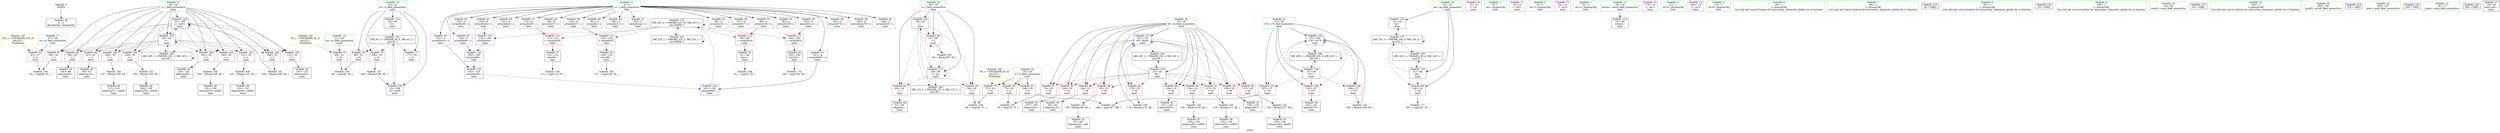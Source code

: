 digraph "SVFG" {
	label="SVFG";

	Node0x55986114bc00 [shape=record,color=grey,label="{NodeID: 0\nNullPtr}"];
	Node0x55986114bc00 -> Node0x559861132400[style=solid];
	Node0x55986114cab0 [shape=record,color=red,label="{NodeID: 97\n80\<--35\n\<--j\nmain\n}"];
	Node0x55986114cab0 -> Node0x5598611558a0[style=solid];
	Node0x559861132ba0 [shape=record,color=green,label="{NodeID: 14\n21\<--22\ntn\<--tn_field_insensitive\nmain\n}"];
	Node0x559861132ba0 -> Node0x55986114eff0[style=solid];
	Node0x559861150b20 [shape=record,color=yellow,style=double,label="{NodeID: 194\n4V_1 = ENCHI(MR_4V_0)\npts\{22 \}\nFun[main]}"];
	Node0x559861150b20 -> Node0x55986114eff0[style=dashed];
	Node0x55986114d610 [shape=record,color=red,label="{NodeID: 111\n102\<--101\n\<--arrayidx21\nmain\n}"];
	Node0x55986114d610 -> Node0x55986114be80[style=solid];
	Node0x5598611325d0 [shape=record,color=black,label="{NodeID: 28\n61\<--60\nidxprom\<--\nmain\n}"];
	Node0x5598611528b0 [shape=record,color=blue,label="{NodeID: 125\n31\<--40\nok\<--\nmain\n}"];
	Node0x5598611528b0 -> Node0x55986115cdd0[style=dashed];
	Node0x55986114c500 [shape=record,color=black,label="{NodeID: 42\n133\<--132\nidxprom43\<--\nmain\n}"];
	Node0x55986114e080 [shape=record,color=purple,label="{NodeID: 56\n108\<--4\narrayidx25\<--s\nmain\n}"];
	Node0x5598611540a0 [shape=record,color=grey,label="{NodeID: 153\n138 = Binary(137, 46, )\n}"];
	Node0x5598611540a0 -> Node0x55986114c5d0[style=solid];
	Node0x55986114ebe0 [shape=record,color=purple,label="{NodeID: 70\n41\<--6\n\<--.str\nmain\n}"];
	Node0x5598611555a0 [shape=record,color=grey,label="{NodeID: 167\n76 = cmp(74, 75, )\n}"];
	Node0x55986114f740 [shape=record,color=red,label="{NodeID: 84\n60\<--29\n\<--i\nmain\n}"];
	Node0x55986114f740 -> Node0x5598611325d0[style=solid];
	Node0x5598611315d0 [shape=record,color=green,label="{NodeID: 1\n6\<--1\n.str\<--dummyObj\nGlob }"];
	Node0x55986115e1d0 [shape=record,color=black,label="{NodeID: 181\nMR_6V_3 = PHI(MR_6V_4, MR_6V_2, )\npts\{24 \}\n}"];
	Node0x55986115e1d0 -> Node0x55986114f0c0[style=dashed];
	Node0x55986115e1d0 -> Node0x55986114f190[style=dashed];
	Node0x55986115e1d0 -> Node0x55986114f260[style=dashed];
	Node0x55986115e1d0 -> Node0x559861152cc0[style=dashed];
	Node0x55986114cb80 [shape=record,color=red,label="{NodeID: 98\n87\<--35\n\<--j\nmain\n}"];
	Node0x55986114cb80 -> Node0x559861132770[style=solid];
	Node0x5598611330b0 [shape=record,color=green,label="{NodeID: 15\n23\<--24\ntt\<--tt_field_insensitive\nmain\n}"];
	Node0x5598611330b0 -> Node0x55986114f0c0[style=solid];
	Node0x5598611330b0 -> Node0x55986114f190[style=solid];
	Node0x5598611330b0 -> Node0x55986114f260[style=solid];
	Node0x5598611330b0 -> Node0x55986114d950[style=solid];
	Node0x5598611330b0 -> Node0x559861152cc0[style=solid];
	Node0x55986114d6e0 [shape=record,color=red,label="{NodeID: 112\n113\<--112\n\<--arrayidx28\nmain\n}"];
	Node0x55986114d6e0 -> Node0x55986114c0f0[style=solid];
	Node0x5598611326a0 [shape=record,color=black,label="{NodeID: 29\n85\<--84\nidxprom13\<--\nmain\n}"];
	Node0x559861152980 [shape=record,color=blue,label="{NodeID: 126\n35\<--169\nj\<--inc63\nmain\n}"];
	Node0x559861152980 -> Node0x55986114cab0[style=dashed];
	Node0x559861152980 -> Node0x55986114cb80[style=dashed];
	Node0x559861152980 -> Node0x55986114cc50[style=dashed];
	Node0x559861152980 -> Node0x55986114cd20[style=dashed];
	Node0x559861152980 -> Node0x55986114cdf0[style=dashed];
	Node0x559861152980 -> Node0x55986114cec0[style=dashed];
	Node0x559861152980 -> Node0x55986114cf90[style=dashed];
	Node0x559861152980 -> Node0x55986114d060[style=dashed];
	Node0x559861152980 -> Node0x55986114d130[style=dashed];
	Node0x559861152980 -> Node0x55986114d200[style=dashed];
	Node0x559861152980 -> Node0x5598611524a0[style=dashed];
	Node0x559861152980 -> Node0x559861152980[style=dashed];
	Node0x559861152980 -> Node0x55986115f5d0[style=dashed];
	Node0x55986114c5d0 [shape=record,color=black,label="{NodeID: 43\n139\<--138\nidxprom46\<--add45\nmain\n}"];
	Node0x55986114e150 [shape=record,color=purple,label="{NodeID: 57\n112\<--4\narrayidx28\<--s\nmain\n}"];
	Node0x55986114e150 -> Node0x55986114d6e0[style=solid];
	Node0x559861154220 [shape=record,color=grey,label="{NodeID: 154\n200 = Binary(199, 46, )\n}"];
	Node0x559861154220 -> Node0x559861152bf0[style=solid];
	Node0x55986114ecb0 [shape=record,color=purple,label="{NodeID: 71\n52\<--8\n\<--.str.1\nmain\n}"];
	Node0x559861155720 [shape=record,color=grey,label="{NodeID: 168\n92 = cmp(91, 93, )\n}"];
	Node0x55986114f810 [shape=record,color=red,label="{NodeID: 85\n67\<--29\n\<--i\nmain\n}"];
	Node0x55986114f810 -> Node0x559861154520[style=solid];
	Node0x55986114b2e0 [shape=record,color=green,label="{NodeID: 2\n8\<--1\n.str.1\<--dummyObj\nGlob }"];
	Node0x55986115e6d0 [shape=record,color=black,label="{NodeID: 182\nMR_12V_2 = PHI(MR_12V_4, MR_12V_1, )\npts\{30 \}\n}"];
	Node0x55986115e6d0 -> Node0x559861152160[style=dashed];
	Node0x55986114cc50 [shape=record,color=red,label="{NodeID: 99\n99\<--35\n\<--j\nmain\n}"];
	Node0x55986114cc50 -> Node0x55986114bdb0[style=solid];
	Node0x559861133180 [shape=record,color=green,label="{NodeID: 16\n25\<--26\nh\<--h_field_insensitive\nmain\n}"];
	Node0x559861133180 -> Node0x55986114f330[style=solid];
	Node0x559861133180 -> Node0x55986114f400[style=solid];
	Node0x559861133180 -> Node0x55986114f4d0[style=solid];
	Node0x559861150ce0 [shape=record,color=yellow,style=double,label="{NodeID: 196\n8V_1 = ENCHI(MR_8V_0)\npts\{26 \}\nFun[main]}"];
	Node0x559861150ce0 -> Node0x55986114f330[style=dashed];
	Node0x559861150ce0 -> Node0x55986114f400[style=dashed];
	Node0x559861150ce0 -> Node0x55986114f4d0[style=dashed];
	Node0x55986114d7b0 [shape=record,color=red,label="{NodeID: 113\n125\<--124\n\<--arrayidx37\nmain\n}"];
	Node0x55986114d7b0 -> Node0x55986114c360[style=solid];
	Node0x559861132770 [shape=record,color=black,label="{NodeID: 30\n88\<--87\nidxprom15\<--\nmain\n}"];
	Node0x559861152a50 [shape=record,color=blue,label="{NodeID: 127\n33\<--174\ni6\<--inc66\nmain\n}"];
	Node0x559861152a50 -> Node0x55986114f9b0[style=dashed];
	Node0x559861152a50 -> Node0x55986114fa80[style=dashed];
	Node0x559861152a50 -> Node0x55986114fb50[style=dashed];
	Node0x559861152a50 -> Node0x55986114fc20[style=dashed];
	Node0x559861152a50 -> Node0x55986114fcf0[style=dashed];
	Node0x559861152a50 -> Node0x55986114fdc0[style=dashed];
	Node0x559861152a50 -> Node0x55986114fe90[style=dashed];
	Node0x559861152a50 -> Node0x55986114ff60[style=dashed];
	Node0x559861152a50 -> Node0x559861150030[style=dashed];
	Node0x559861152a50 -> Node0x55986114c9e0[style=dashed];
	Node0x559861152a50 -> Node0x559861152a50[style=dashed];
	Node0x559861152a50 -> Node0x55986115f0d0[style=dashed];
	Node0x55986114c6a0 [shape=record,color=black,label="{NodeID: 44\n142\<--141\nidxprom48\<--\nmain\n}"];
	Node0x55986114e220 [shape=record,color=purple,label="{NodeID: 58\n120\<--4\narrayidx34\<--s\nmain\n}"];
	Node0x5598611543a0 [shape=record,color=grey,label="{NodeID: 155\n118 = Binary(117, 46, )\n}"];
	Node0x5598611543a0 -> Node0x55986114c1c0[style=solid];
	Node0x55986114ed80 [shape=record,color=purple,label="{NodeID: 72\n64\<--10\n\<--.str.2\nmain\n}"];
	Node0x5598611558a0 [shape=record,color=grey,label="{NodeID: 169\n82 = cmp(80, 81, )\n}"];
	Node0x55986114f8e0 [shape=record,color=red,label="{NodeID: 86\n182\<--31\n\<--ok\nmain\n}"];
	Node0x55986114f8e0 -> Node0x559861155ba0[style=solid];
	Node0x55986114b370 [shape=record,color=green,label="{NodeID: 3\n10\<--1\n.str.2\<--dummyObj\nGlob }"];
	Node0x55986115ebd0 [shape=record,color=black,label="{NodeID: 183\nMR_14V_2 = PHI(MR_14V_4, MR_14V_1, )\npts\{32 \}\n}"];
	Node0x55986115ebd0 -> Node0x559861152300[style=dashed];
	Node0x55986114cd20 [shape=record,color=red,label="{NodeID: 100\n109\<--35\n\<--j\nmain\n}"];
	Node0x55986114cd20 -> Node0x559861154820[style=solid];
	Node0x559861133250 [shape=record,color=green,label="{NodeID: 17\n27\<--28\nw\<--w_field_insensitive\nmain\n}"];
	Node0x559861133250 -> Node0x55986114f5a0[style=solid];
	Node0x559861150dc0 [shape=record,color=yellow,style=double,label="{NodeID: 197\n10V_1 = ENCHI(MR_10V_0)\npts\{28 \}\nFun[main]}"];
	Node0x559861150dc0 -> Node0x55986114f5a0[style=dashed];
	Node0x55986114d880 [shape=record,color=blue,label="{NodeID: 114\n19\<--40\nretval\<--\nmain\n}"];
	Node0x55986114bc90 [shape=record,color=black,label="{NodeID: 31\n91\<--90\nconv\<--\nmain\n}"];
	Node0x55986114bc90 -> Node0x559861155720[style=solid];
	Node0x559861152b20 [shape=record,color=blue,label="{NodeID: 128\n37\<--40\ni70\<--\nmain\n}"];
	Node0x559861152b20 -> Node0x55986114d2d0[style=dashed];
	Node0x559861152b20 -> Node0x55986114d3a0[style=dashed];
	Node0x559861152b20 -> Node0x55986114d470[style=dashed];
	Node0x559861152b20 -> Node0x559861152bf0[style=dashed];
	Node0x559861152b20 -> Node0x55986115fad0[style=dashed];
	Node0x55986114c770 [shape=record,color=black,label="{NodeID: 45\n147\<--146\nidxprom50\<--\nmain\n}"];
	Node0x55986114e2f0 [shape=record,color=purple,label="{NodeID: 59\n124\<--4\narrayidx37\<--s\nmain\n}"];
	Node0x55986114e2f0 -> Node0x55986114d7b0[style=solid];
	Node0x559861154520 [shape=record,color=grey,label="{NodeID: 156\n68 = Binary(67, 46, )\n}"];
	Node0x559861154520 -> Node0x559861152230[style=solid];
	Node0x55986114ee50 [shape=record,color=purple,label="{NodeID: 73\n178\<--12\n\<--.str.3\nmain\n}"];
	Node0x559861155a20 [shape=record,color=grey,label="{NodeID: 170\n104 = cmp(103, 93, )\n}"];
	Node0x55986114f9b0 [shape=record,color=red,label="{NodeID: 87\n74\<--33\n\<--i6\nmain\n}"];
	Node0x55986114f9b0 -> Node0x5598611555a0[style=solid];
	Node0x559861131a20 [shape=record,color=green,label="{NodeID: 4\n12\<--1\n.str.3\<--dummyObj\nGlob }"];
	Node0x55986115f0d0 [shape=record,color=black,label="{NodeID: 184\nMR_16V_2 = PHI(MR_16V_4, MR_16V_1, )\npts\{34 \}\n}"];
	Node0x55986115f0d0 -> Node0x5598611523d0[style=dashed];
	Node0x55986114cdf0 [shape=record,color=red,label="{NodeID: 101\n121\<--35\n\<--j\nmain\n}"];
	Node0x55986114cdf0 -> Node0x559861154b20[style=solid];
	Node0x559861131cf0 [shape=record,color=green,label="{NodeID: 18\n29\<--30\ni\<--i_field_insensitive\nmain\n}"];
	Node0x559861131cf0 -> Node0x55986114f670[style=solid];
	Node0x559861131cf0 -> Node0x55986114f740[style=solid];
	Node0x559861131cf0 -> Node0x55986114f810[style=solid];
	Node0x559861131cf0 -> Node0x559861152160[style=solid];
	Node0x559861131cf0 -> Node0x559861152230[style=solid];
	Node0x55986114d950 [shape=record,color=blue,label="{NodeID: 115\n23\<--46\ntt\<--\nmain\n}"];
	Node0x55986114d950 -> Node0x55986115e1d0[style=dashed];
	Node0x55986114bd20 [shape=record,color=black,label="{NodeID: 32\n97\<--96\nidxprom18\<--add\nmain\n}"];
	Node0x559861152bf0 [shape=record,color=blue,label="{NodeID: 129\n37\<--200\ni70\<--inc79\nmain\n}"];
	Node0x559861152bf0 -> Node0x55986114d2d0[style=dashed];
	Node0x559861152bf0 -> Node0x55986114d3a0[style=dashed];
	Node0x559861152bf0 -> Node0x55986114d470[style=dashed];
	Node0x559861152bf0 -> Node0x559861152bf0[style=dashed];
	Node0x559861152bf0 -> Node0x55986115fad0[style=dashed];
	Node0x55986114c840 [shape=record,color=black,label="{NodeID: 46\n151\<--150\nidxprom53\<--add52\nmain\n}"];
	Node0x55986114e3c0 [shape=record,color=purple,label="{NodeID: 60\n131\<--4\narrayidx42\<--s\nmain\n}"];
	Node0x5598611546a0 [shape=record,color=grey,label="{NodeID: 157\n209 = Binary(208, 46, )\n}"];
	Node0x5598611546a0 -> Node0x559861152cc0[style=solid];
	Node0x55986114ef20 [shape=record,color=purple,label="{NodeID: 74\n204\<--14\n\<--.str.4\nmain\n}"];
	Node0x559861155ba0 [shape=record,color=grey,label="{NodeID: 171\n183 = cmp(182, 40, )\n}"];
	Node0x55986114fa80 [shape=record,color=red,label="{NodeID: 88\n84\<--33\n\<--i6\nmain\n}"];
	Node0x55986114fa80 -> Node0x5598611326a0[style=solid];
	Node0x559861131ab0 [shape=record,color=green,label="{NodeID: 5\n14\<--1\n.str.4\<--dummyObj\nGlob }"];
	Node0x55986115f5d0 [shape=record,color=black,label="{NodeID: 185\nMR_18V_2 = PHI(MR_18V_3, MR_18V_1, )\npts\{36 \}\n}"];
	Node0x55986115f5d0 -> Node0x5598611524a0[style=dashed];
	Node0x55986115f5d0 -> Node0x55986115f5d0[style=dashed];
	Node0x55986114cec0 [shape=record,color=red,label="{NodeID: 102\n132\<--35\n\<--j\nmain\n}"];
	Node0x55986114cec0 -> Node0x55986114c500[style=solid];
	Node0x559861131dc0 [shape=record,color=green,label="{NodeID: 19\n31\<--32\nok\<--ok_field_insensitive\nmain\n}"];
	Node0x559861131dc0 -> Node0x55986114f8e0[style=solid];
	Node0x559861131dc0 -> Node0x559861152300[style=solid];
	Node0x559861131dc0 -> Node0x5598611528b0[style=solid];
	Node0x559861152160 [shape=record,color=blue,label="{NodeID: 116\n29\<--40\ni\<--\nmain\n}"];
	Node0x559861152160 -> Node0x55986114f670[style=dashed];
	Node0x559861152160 -> Node0x55986114f740[style=dashed];
	Node0x559861152160 -> Node0x55986114f810[style=dashed];
	Node0x559861152160 -> Node0x559861152230[style=dashed];
	Node0x559861152160 -> Node0x55986115e6d0[style=dashed];
	Node0x55986114bdb0 [shape=record,color=black,label="{NodeID: 33\n100\<--99\nidxprom20\<--\nmain\n}"];
	Node0x559861152cc0 [shape=record,color=blue,label="{NodeID: 130\n23\<--209\ntt\<--inc85\nmain\n}"];
	Node0x559861152cc0 -> Node0x55986115e1d0[style=dashed];
	Node0x55986114c910 [shape=record,color=black,label="{NodeID: 47\n156\<--155\nidxprom56\<--add55\nmain\n}"];
	Node0x55986114e490 [shape=record,color=purple,label="{NodeID: 61\n134\<--4\narrayidx44\<--s\nmain\n}"];
	Node0x55986114e490 -> Node0x559861152570[style=solid];
	Node0x559861154820 [shape=record,color=grey,label="{NodeID: 158\n110 = Binary(109, 46, )\n}"];
	Node0x559861154820 -> Node0x55986114c020[style=solid];
	Node0x55986114eff0 [shape=record,color=red,label="{NodeID: 75\n49\<--21\n\<--tn\nmain\n}"];
	Node0x55986114eff0 -> Node0x559861155420[style=solid];
	Node0x55986114fb50 [shape=record,color=red,label="{NodeID: 89\n95\<--33\n\<--i6\nmain\n}"];
	Node0x55986114fb50 -> Node0x559861153f20[style=solid];
	Node0x559861131720 [shape=record,color=green,label="{NodeID: 6\n40\<--1\n\<--dummyObj\nCan only get source location for instruction, argument, global var or function.}"];
	Node0x55986115fad0 [shape=record,color=black,label="{NodeID: 186\nMR_20V_2 = PHI(MR_20V_6, MR_20V_1, )\npts\{38 \}\n}"];
	Node0x55986115fad0 -> Node0x559861152b20[style=dashed];
	Node0x55986115fad0 -> Node0x55986115fad0[style=dashed];
	Node0x55986114cf90 [shape=record,color=red,label="{NodeID: 103\n141\<--35\n\<--j\nmain\n}"];
	Node0x55986114cf90 -> Node0x55986114c6a0[style=solid];
	Node0x559861131e90 [shape=record,color=green,label="{NodeID: 20\n33\<--34\ni6\<--i6_field_insensitive\nmain\n}"];
	Node0x559861131e90 -> Node0x55986114f9b0[style=solid];
	Node0x559861131e90 -> Node0x55986114fa80[style=solid];
	Node0x559861131e90 -> Node0x55986114fb50[style=solid];
	Node0x559861131e90 -> Node0x55986114fc20[style=solid];
	Node0x559861131e90 -> Node0x55986114fcf0[style=solid];
	Node0x559861131e90 -> Node0x55986114fdc0[style=solid];
	Node0x559861131e90 -> Node0x55986114fe90[style=solid];
	Node0x559861131e90 -> Node0x55986114ff60[style=solid];
	Node0x559861131e90 -> Node0x559861150030[style=solid];
	Node0x559861131e90 -> Node0x55986114c9e0[style=solid];
	Node0x559861131e90 -> Node0x5598611523d0[style=solid];
	Node0x559861131e90 -> Node0x559861152a50[style=solid];
	Node0x559861152230 [shape=record,color=blue,label="{NodeID: 117\n29\<--68\ni\<--inc\nmain\n}"];
	Node0x559861152230 -> Node0x55986114f670[style=dashed];
	Node0x559861152230 -> Node0x55986114f740[style=dashed];
	Node0x559861152230 -> Node0x55986114f810[style=dashed];
	Node0x559861152230 -> Node0x559861152230[style=dashed];
	Node0x559861152230 -> Node0x55986115e6d0[style=dashed];
	Node0x55986114be80 [shape=record,color=black,label="{NodeID: 34\n103\<--102\nconv22\<--\nmain\n}"];
	Node0x55986114be80 -> Node0x559861155a20[style=solid];
	Node0x55986114da00 [shape=record,color=black,label="{NodeID: 48\n160\<--159\nidxprom59\<--add58\nmain\n}"];
	Node0x55986114e560 [shape=record,color=purple,label="{NodeID: 62\n140\<--4\narrayidx47\<--s\nmain\n}"];
	Node0x5598611549a0 [shape=record,color=grey,label="{NodeID: 159\n174 = Binary(173, 46, )\n}"];
	Node0x5598611549a0 -> Node0x559861152a50[style=solid];
	Node0x55986114f0c0 [shape=record,color=red,label="{NodeID: 76\n48\<--23\n\<--tt\nmain\n}"];
	Node0x55986114f0c0 -> Node0x559861155420[style=solid];
	Node0x55986114fc20 [shape=record,color=red,label="{NodeID: 90\n106\<--33\n\<--i6\nmain\n}"];
	Node0x55986114fc20 -> Node0x55986114bf50[style=solid];
	Node0x5598611317b0 [shape=record,color=green,label="{NodeID: 7\n46\<--1\n\<--dummyObj\nCan only get source location for instruction, argument, global var or function.}"];
	Node0x55986115ffd0 [shape=record,color=black,label="{NodeID: 187\nMR_22V_2 = PHI(MR_22V_3, MR_22V_1, )\npts\{50000 \}\n}"];
	Node0x55986115ffd0 -> Node0x55986115d7d0[style=dashed];
	Node0x55986115ffd0 -> Node0x55986115ffd0[style=dashed];
	Node0x55986114d060 [shape=record,color=red,label="{NodeID: 104\n149\<--35\n\<--j\nmain\n}"];
	Node0x55986114d060 -> Node0x559861153c20[style=solid];
	Node0x559861131f60 [shape=record,color=green,label="{NodeID: 21\n35\<--36\nj\<--j_field_insensitive\nmain\n}"];
	Node0x559861131f60 -> Node0x55986114cab0[style=solid];
	Node0x559861131f60 -> Node0x55986114cb80[style=solid];
	Node0x559861131f60 -> Node0x55986114cc50[style=solid];
	Node0x559861131f60 -> Node0x55986114cd20[style=solid];
	Node0x559861131f60 -> Node0x55986114cdf0[style=solid];
	Node0x559861131f60 -> Node0x55986114cec0[style=solid];
	Node0x559861131f60 -> Node0x55986114cf90[style=solid];
	Node0x559861131f60 -> Node0x55986114d060[style=solid];
	Node0x559861131f60 -> Node0x55986114d130[style=solid];
	Node0x559861131f60 -> Node0x55986114d200[style=solid];
	Node0x559861131f60 -> Node0x5598611524a0[style=solid];
	Node0x559861131f60 -> Node0x559861152980[style=solid];
	Node0x559861152300 [shape=record,color=blue,label="{NodeID: 118\n31\<--46\nok\<--\nmain\n}"];
	Node0x559861152300 -> Node0x55986114f8e0[style=dashed];
	Node0x559861152300 -> Node0x55986115cdd0[style=dashed];
	Node0x559861152300 -> Node0x55986115ebd0[style=dashed];
	Node0x55986114bf50 [shape=record,color=black,label="{NodeID: 35\n107\<--106\nidxprom24\<--\nmain\n}"];
	Node0x559860f59e70 [shape=record,color=black,label="{NodeID: 215\n42 = PHI()\n}"];
	Node0x55986114dad0 [shape=record,color=black,label="{NodeID: 49\n192\<--191\nidxprom74\<--\nmain\n}"];
	Node0x55986114e630 [shape=record,color=purple,label="{NodeID: 63\n143\<--4\narrayidx49\<--s\nmain\n}"];
	Node0x55986114e630 -> Node0x559861152640[style=solid];
	Node0x559861154b20 [shape=record,color=grey,label="{NodeID: 160\n122 = Binary(121, 46, )\n}"];
	Node0x559861154b20 -> Node0x55986114c290[style=solid];
	Node0x55986114f190 [shape=record,color=red,label="{NodeID: 77\n177\<--23\n\<--tt\nmain\n}"];
	Node0x55986114fcf0 [shape=record,color=red,label="{NodeID: 91\n117\<--33\n\<--i6\nmain\n}"];
	Node0x55986114fcf0 -> Node0x5598611543a0[style=solid];
	Node0x559861131840 [shape=record,color=green,label="{NodeID: 8\n93\<--1\n\<--dummyObj\nCan only get source location for instruction, argument, global var or function.}"];
	Node0x55986114d130 [shape=record,color=red,label="{NodeID: 105\n158\<--35\n\<--j\nmain\n}"];
	Node0x55986114d130 -> Node0x559861153da0[style=solid];
	Node0x559861132030 [shape=record,color=green,label="{NodeID: 22\n37\<--38\ni70\<--i70_field_insensitive\nmain\n}"];
	Node0x559861132030 -> Node0x55986114d2d0[style=solid];
	Node0x559861132030 -> Node0x55986114d3a0[style=solid];
	Node0x559861132030 -> Node0x55986114d470[style=solid];
	Node0x559861132030 -> Node0x559861152b20[style=solid];
	Node0x559861132030 -> Node0x559861152bf0[style=solid];
	Node0x5598611523d0 [shape=record,color=blue,label="{NodeID: 119\n33\<--40\ni6\<--\nmain\n}"];
	Node0x5598611523d0 -> Node0x55986114f9b0[style=dashed];
	Node0x5598611523d0 -> Node0x55986114fa80[style=dashed];
	Node0x5598611523d0 -> Node0x55986114fb50[style=dashed];
	Node0x5598611523d0 -> Node0x55986114fc20[style=dashed];
	Node0x5598611523d0 -> Node0x55986114fcf0[style=dashed];
	Node0x5598611523d0 -> Node0x55986114fdc0[style=dashed];
	Node0x5598611523d0 -> Node0x55986114fe90[style=dashed];
	Node0x5598611523d0 -> Node0x55986114ff60[style=dashed];
	Node0x5598611523d0 -> Node0x559861150030[style=dashed];
	Node0x5598611523d0 -> Node0x55986114c9e0[style=dashed];
	Node0x5598611523d0 -> Node0x559861152a50[style=dashed];
	Node0x5598611523d0 -> Node0x55986115f0d0[style=dashed];
	Node0x55986114c020 [shape=record,color=black,label="{NodeID: 36\n111\<--110\nidxprom27\<--add26\nmain\n}"];
	Node0x559860f5d9a0 [shape=record,color=black,label="{NodeID: 216\n53 = PHI()\n}"];
	Node0x55986114dba0 [shape=record,color=purple,label="{NodeID: 50\n62\<--4\narrayidx\<--s\nmain\n}"];
	Node0x55986114e700 [shape=record,color=purple,label="{NodeID: 64\n148\<--4\narrayidx51\<--s\nmain\n}"];
	Node0x559861154ca0 [shape=record,color=grey,label="{NodeID: 161\n169 = Binary(168, 46, )\n}"];
	Node0x559861154ca0 -> Node0x559861152980[style=solid];
	Node0x55986114f260 [shape=record,color=red,label="{NodeID: 78\n208\<--23\n\<--tt\nmain\n}"];
	Node0x55986114f260 -> Node0x5598611546a0[style=solid];
	Node0x55986114fdc0 [shape=record,color=red,label="{NodeID: 92\n129\<--33\n\<--i6\nmain\n}"];
	Node0x55986114fdc0 -> Node0x55986114c430[style=solid];
	Node0x55986114b620 [shape=record,color=green,label="{NodeID: 9\n136\<--1\n\<--dummyObj\nCan only get source location for instruction, argument, global var or function.}"];
	Node0x55986114d200 [shape=record,color=red,label="{NodeID: 106\n168\<--35\n\<--j\nmain\n}"];
	Node0x55986114d200 -> Node0x559861154ca0[style=solid];
	Node0x559861132100 [shape=record,color=green,label="{NodeID: 23\n43\<--44\nscanf\<--scanf_field_insensitive\n}"];
	Node0x5598611524a0 [shape=record,color=blue,label="{NodeID: 120\n35\<--40\nj\<--\nmain\n}"];
	Node0x5598611524a0 -> Node0x55986114cab0[style=dashed];
	Node0x5598611524a0 -> Node0x55986114cb80[style=dashed];
	Node0x5598611524a0 -> Node0x55986114cc50[style=dashed];
	Node0x5598611524a0 -> Node0x55986114cd20[style=dashed];
	Node0x5598611524a0 -> Node0x55986114cdf0[style=dashed];
	Node0x5598611524a0 -> Node0x55986114cec0[style=dashed];
	Node0x5598611524a0 -> Node0x55986114cf90[style=dashed];
	Node0x5598611524a0 -> Node0x55986114d060[style=dashed];
	Node0x5598611524a0 -> Node0x55986114d130[style=dashed];
	Node0x5598611524a0 -> Node0x55986114d200[style=dashed];
	Node0x5598611524a0 -> Node0x5598611524a0[style=dashed];
	Node0x5598611524a0 -> Node0x559861152980[style=dashed];
	Node0x5598611524a0 -> Node0x55986115f5d0[style=dashed];
	Node0x55986114c0f0 [shape=record,color=black,label="{NodeID: 37\n114\<--113\nconv29\<--\nmain\n}"];
	Node0x55986114c0f0 -> Node0x559861155120[style=solid];
	Node0x55986116dc50 [shape=record,color=black,label="{NodeID: 217\n65 = PHI()\n}"];
	Node0x55986114dc70 [shape=record,color=purple,label="{NodeID: 51\n63\<--4\narraydecay\<--s\nmain\n}"];
	Node0x55986114e7d0 [shape=record,color=purple,label="{NodeID: 65\n152\<--4\narrayidx54\<--s\nmain\n}"];
	Node0x55986114e7d0 -> Node0x559861152710[style=solid];
	Node0x559861154e20 [shape=record,color=grey,label="{NodeID: 162\n189 = cmp(187, 188, )\n}"];
	Node0x55986114f330 [shape=record,color=red,label="{NodeID: 79\n57\<--25\n\<--h\nmain\n}"];
	Node0x55986114f330 -> Node0x5598611552a0[style=solid];
	Node0x55986114fe90 [shape=record,color=red,label="{NodeID: 93\n137\<--33\n\<--i6\nmain\n}"];
	Node0x55986114fe90 -> Node0x5598611540a0[style=solid];
	Node0x55986114b6f0 [shape=record,color=green,label="{NodeID: 10\n145\<--1\n\<--dummyObj\nCan only get source location for instruction, argument, global var or function.}"];
	Node0x55986114d2d0 [shape=record,color=red,label="{NodeID: 107\n187\<--37\n\<--i70\nmain\n}"];
	Node0x55986114d2d0 -> Node0x559861154e20[style=solid];
	Node0x559861132200 [shape=record,color=green,label="{NodeID: 24\n180\<--181\nprintf\<--printf_field_insensitive\n}"];
	Node0x559861152570 [shape=record,color=blue,label="{NodeID: 121\n134\<--136\narrayidx44\<--\nmain\n}"];
	Node0x559861152570 -> Node0x559861152640[style=dashed];
	Node0x55986114c1c0 [shape=record,color=black,label="{NodeID: 38\n119\<--118\nidxprom33\<--add32\nmain\n}"];
	Node0x55986116dd50 [shape=record,color=black,label="{NodeID: 218\n179 = PHI()\n}"];
	Node0x55986114dd40 [shape=record,color=purple,label="{NodeID: 52\n86\<--4\narrayidx14\<--s\nmain\n}"];
	Node0x559861153aa0 [shape=record,color=grey,label="{NodeID: 149\n155 = Binary(154, 46, )\n}"];
	Node0x559861153aa0 -> Node0x55986114c910[style=solid];
	Node0x55986114e8a0 [shape=record,color=purple,label="{NodeID: 66\n157\<--4\narrayidx57\<--s\nmain\n}"];
	Node0x559861154fa0 [shape=record,color=grey,label="{NodeID: 163\n127 = cmp(126, 93, )\n}"];
	Node0x55986114f400 [shape=record,color=red,label="{NodeID: 80\n75\<--25\n\<--h\nmain\n}"];
	Node0x55986114f400 -> Node0x5598611555a0[style=solid];
	Node0x55986115cdd0 [shape=record,color=black,label="{NodeID: 177\nMR_14V_5 = PHI(MR_14V_8, MR_14V_4, )\npts\{32 \}\n}"];
	Node0x55986115cdd0 -> Node0x55986114f8e0[style=dashed];
	Node0x55986115cdd0 -> Node0x5598611528b0[style=dashed];
	Node0x55986115cdd0 -> Node0x55986115cdd0[style=dashed];
	Node0x55986115cdd0 -> Node0x55986115ebd0[style=dashed];
	Node0x55986114ff60 [shape=record,color=red,label="{NodeID: 94\n146\<--33\n\<--i6\nmain\n}"];
	Node0x55986114ff60 -> Node0x55986114c770[style=solid];
	Node0x55986114b7c0 [shape=record,color=green,label="{NodeID: 11\n4\<--5\ns\<--s_field_insensitive\nGlob }"];
	Node0x55986114b7c0 -> Node0x55986114dba0[style=solid];
	Node0x55986114b7c0 -> Node0x55986114dc70[style=solid];
	Node0x55986114b7c0 -> Node0x55986114dd40[style=solid];
	Node0x55986114b7c0 -> Node0x55986114de10[style=solid];
	Node0x55986114b7c0 -> Node0x55986114dee0[style=solid];
	Node0x55986114b7c0 -> Node0x55986114dfb0[style=solid];
	Node0x55986114b7c0 -> Node0x55986114e080[style=solid];
	Node0x55986114b7c0 -> Node0x55986114e150[style=solid];
	Node0x55986114b7c0 -> Node0x55986114e220[style=solid];
	Node0x55986114b7c0 -> Node0x55986114e2f0[style=solid];
	Node0x55986114b7c0 -> Node0x55986114e3c0[style=solid];
	Node0x55986114b7c0 -> Node0x55986114e490[style=solid];
	Node0x55986114b7c0 -> Node0x55986114e560[style=solid];
	Node0x55986114b7c0 -> Node0x55986114e630[style=solid];
	Node0x55986114b7c0 -> Node0x55986114e700[style=solid];
	Node0x55986114b7c0 -> Node0x55986114e7d0[style=solid];
	Node0x55986114b7c0 -> Node0x55986114e8a0[style=solid];
	Node0x55986114b7c0 -> Node0x55986114e970[style=solid];
	Node0x55986114b7c0 -> Node0x55986114ea40[style=solid];
	Node0x55986114b7c0 -> Node0x55986114eb10[style=solid];
	Node0x55986114d3a0 [shape=record,color=red,label="{NodeID: 108\n191\<--37\n\<--i70\nmain\n}"];
	Node0x55986114d3a0 -> Node0x55986114dad0[style=solid];
	Node0x559861132300 [shape=record,color=green,label="{NodeID: 25\n196\<--197\nputs\<--puts_field_insensitive\n}"];
	Node0x559861152640 [shape=record,color=blue,label="{NodeID: 122\n143\<--145\narrayidx49\<--\nmain\n}"];
	Node0x559861152640 -> Node0x559861152710[style=dashed];
	Node0x55986114c290 [shape=record,color=black,label="{NodeID: 39\n123\<--122\nidxprom36\<--add35\nmain\n}"];
	Node0x55986116de50 [shape=record,color=black,label="{NodeID: 219\n195 = PHI()\n}"];
	Node0x55986114de10 [shape=record,color=purple,label="{NodeID: 53\n89\<--4\narrayidx16\<--s\nmain\n}"];
	Node0x55986114de10 -> Node0x55986114d540[style=solid];
	Node0x559861153c20 [shape=record,color=grey,label="{NodeID: 150\n150 = Binary(149, 46, )\n}"];
	Node0x559861153c20 -> Node0x55986114c840[style=solid];
	Node0x55986114e970 [shape=record,color=purple,label="{NodeID: 67\n161\<--4\narrayidx60\<--s\nmain\n}"];
	Node0x55986114e970 -> Node0x5598611527e0[style=solid];
	Node0x559861155120 [shape=record,color=grey,label="{NodeID: 164\n115 = cmp(114, 93, )\n}"];
	Node0x55986114f4d0 [shape=record,color=red,label="{NodeID: 81\n188\<--25\n\<--h\nmain\n}"];
	Node0x55986114f4d0 -> Node0x559861154e20[style=solid];
	Node0x559861150030 [shape=record,color=red,label="{NodeID: 95\n154\<--33\n\<--i6\nmain\n}"];
	Node0x559861150030 -> Node0x559861153aa0[style=solid];
	Node0x559861132a00 [shape=record,color=green,label="{NodeID: 12\n16\<--17\nmain\<--main_field_insensitive\n}"];
	Node0x55986114d470 [shape=record,color=red,label="{NodeID: 109\n199\<--37\n\<--i70\nmain\n}"];
	Node0x55986114d470 -> Node0x559861154220[style=solid];
	Node0x559861132400 [shape=record,color=black,label="{NodeID: 26\n2\<--3\ndummyVal\<--dummyVal\n}"];
	Node0x559861152710 [shape=record,color=blue,label="{NodeID: 123\n152\<--145\narrayidx54\<--\nmain\n}"];
	Node0x559861152710 -> Node0x5598611527e0[style=dashed];
	Node0x55986114c360 [shape=record,color=black,label="{NodeID: 40\n126\<--125\nconv38\<--\nmain\n}"];
	Node0x55986114c360 -> Node0x559861154fa0[style=solid];
	Node0x55986116df50 [shape=record,color=black,label="{NodeID: 220\n205 = PHI()\n}"];
	Node0x55986114dee0 [shape=record,color=purple,label="{NodeID: 54\n98\<--4\narrayidx19\<--s\nmain\n}"];
	Node0x559861153da0 [shape=record,color=grey,label="{NodeID: 151\n159 = Binary(158, 46, )\n}"];
	Node0x559861153da0 -> Node0x55986114da00[style=solid];
	Node0x55986114ea40 [shape=record,color=purple,label="{NodeID: 68\n193\<--4\narrayidx75\<--s\nmain\n}"];
	Node0x5598611552a0 [shape=record,color=grey,label="{NodeID: 165\n58 = cmp(56, 57, )\n}"];
	Node0x55986114f5a0 [shape=record,color=red,label="{NodeID: 82\n81\<--27\n\<--w\nmain\n}"];
	Node0x55986114f5a0 -> Node0x5598611558a0[style=solid];
	Node0x55986115d7d0 [shape=record,color=black,label="{NodeID: 179\nMR_22V_4 = PHI(MR_22V_10, MR_22V_3, )\npts\{50000 \}\n}"];
	Node0x55986115d7d0 -> Node0x55986114d540[style=dashed];
	Node0x55986115d7d0 -> Node0x55986114d610[style=dashed];
	Node0x55986115d7d0 -> Node0x55986114d6e0[style=dashed];
	Node0x55986115d7d0 -> Node0x55986114d7b0[style=dashed];
	Node0x55986115d7d0 -> Node0x559861152570[style=dashed];
	Node0x55986115d7d0 -> Node0x55986115d7d0[style=dashed];
	Node0x55986115d7d0 -> Node0x55986115ffd0[style=dashed];
	Node0x55986114c9e0 [shape=record,color=red,label="{NodeID: 96\n173\<--33\n\<--i6\nmain\n}"];
	Node0x55986114c9e0 -> Node0x5598611549a0[style=solid];
	Node0x559861132ad0 [shape=record,color=green,label="{NodeID: 13\n19\<--20\nretval\<--retval_field_insensitive\nmain\n}"];
	Node0x559861132ad0 -> Node0x55986114d880[style=solid];
	Node0x55986114d540 [shape=record,color=red,label="{NodeID: 110\n90\<--89\n\<--arrayidx16\nmain\n}"];
	Node0x55986114d540 -> Node0x55986114bc90[style=solid];
	Node0x559861132500 [shape=record,color=black,label="{NodeID: 27\n18\<--40\nmain_ret\<--\nmain\n}"];
	Node0x5598611527e0 [shape=record,color=blue,label="{NodeID: 124\n161\<--136\narrayidx60\<--\nmain\n}"];
	Node0x5598611527e0 -> Node0x55986115d7d0[style=dashed];
	Node0x55986114c430 [shape=record,color=black,label="{NodeID: 41\n130\<--129\nidxprom41\<--\nmain\n}"];
	Node0x55986114dfb0 [shape=record,color=purple,label="{NodeID: 55\n101\<--4\narrayidx21\<--s\nmain\n}"];
	Node0x55986114dfb0 -> Node0x55986114d610[style=solid];
	Node0x559861153f20 [shape=record,color=grey,label="{NodeID: 152\n96 = Binary(95, 46, )\n}"];
	Node0x559861153f20 -> Node0x55986114bd20[style=solid];
	Node0x55986114eb10 [shape=record,color=purple,label="{NodeID: 69\n194\<--4\narraydecay76\<--s\nmain\n}"];
	Node0x559861155420 [shape=record,color=grey,label="{NodeID: 166\n50 = cmp(48, 49, )\n}"];
	Node0x55986114f670 [shape=record,color=red,label="{NodeID: 83\n56\<--29\n\<--i\nmain\n}"];
	Node0x55986114f670 -> Node0x5598611552a0[style=solid];
}

